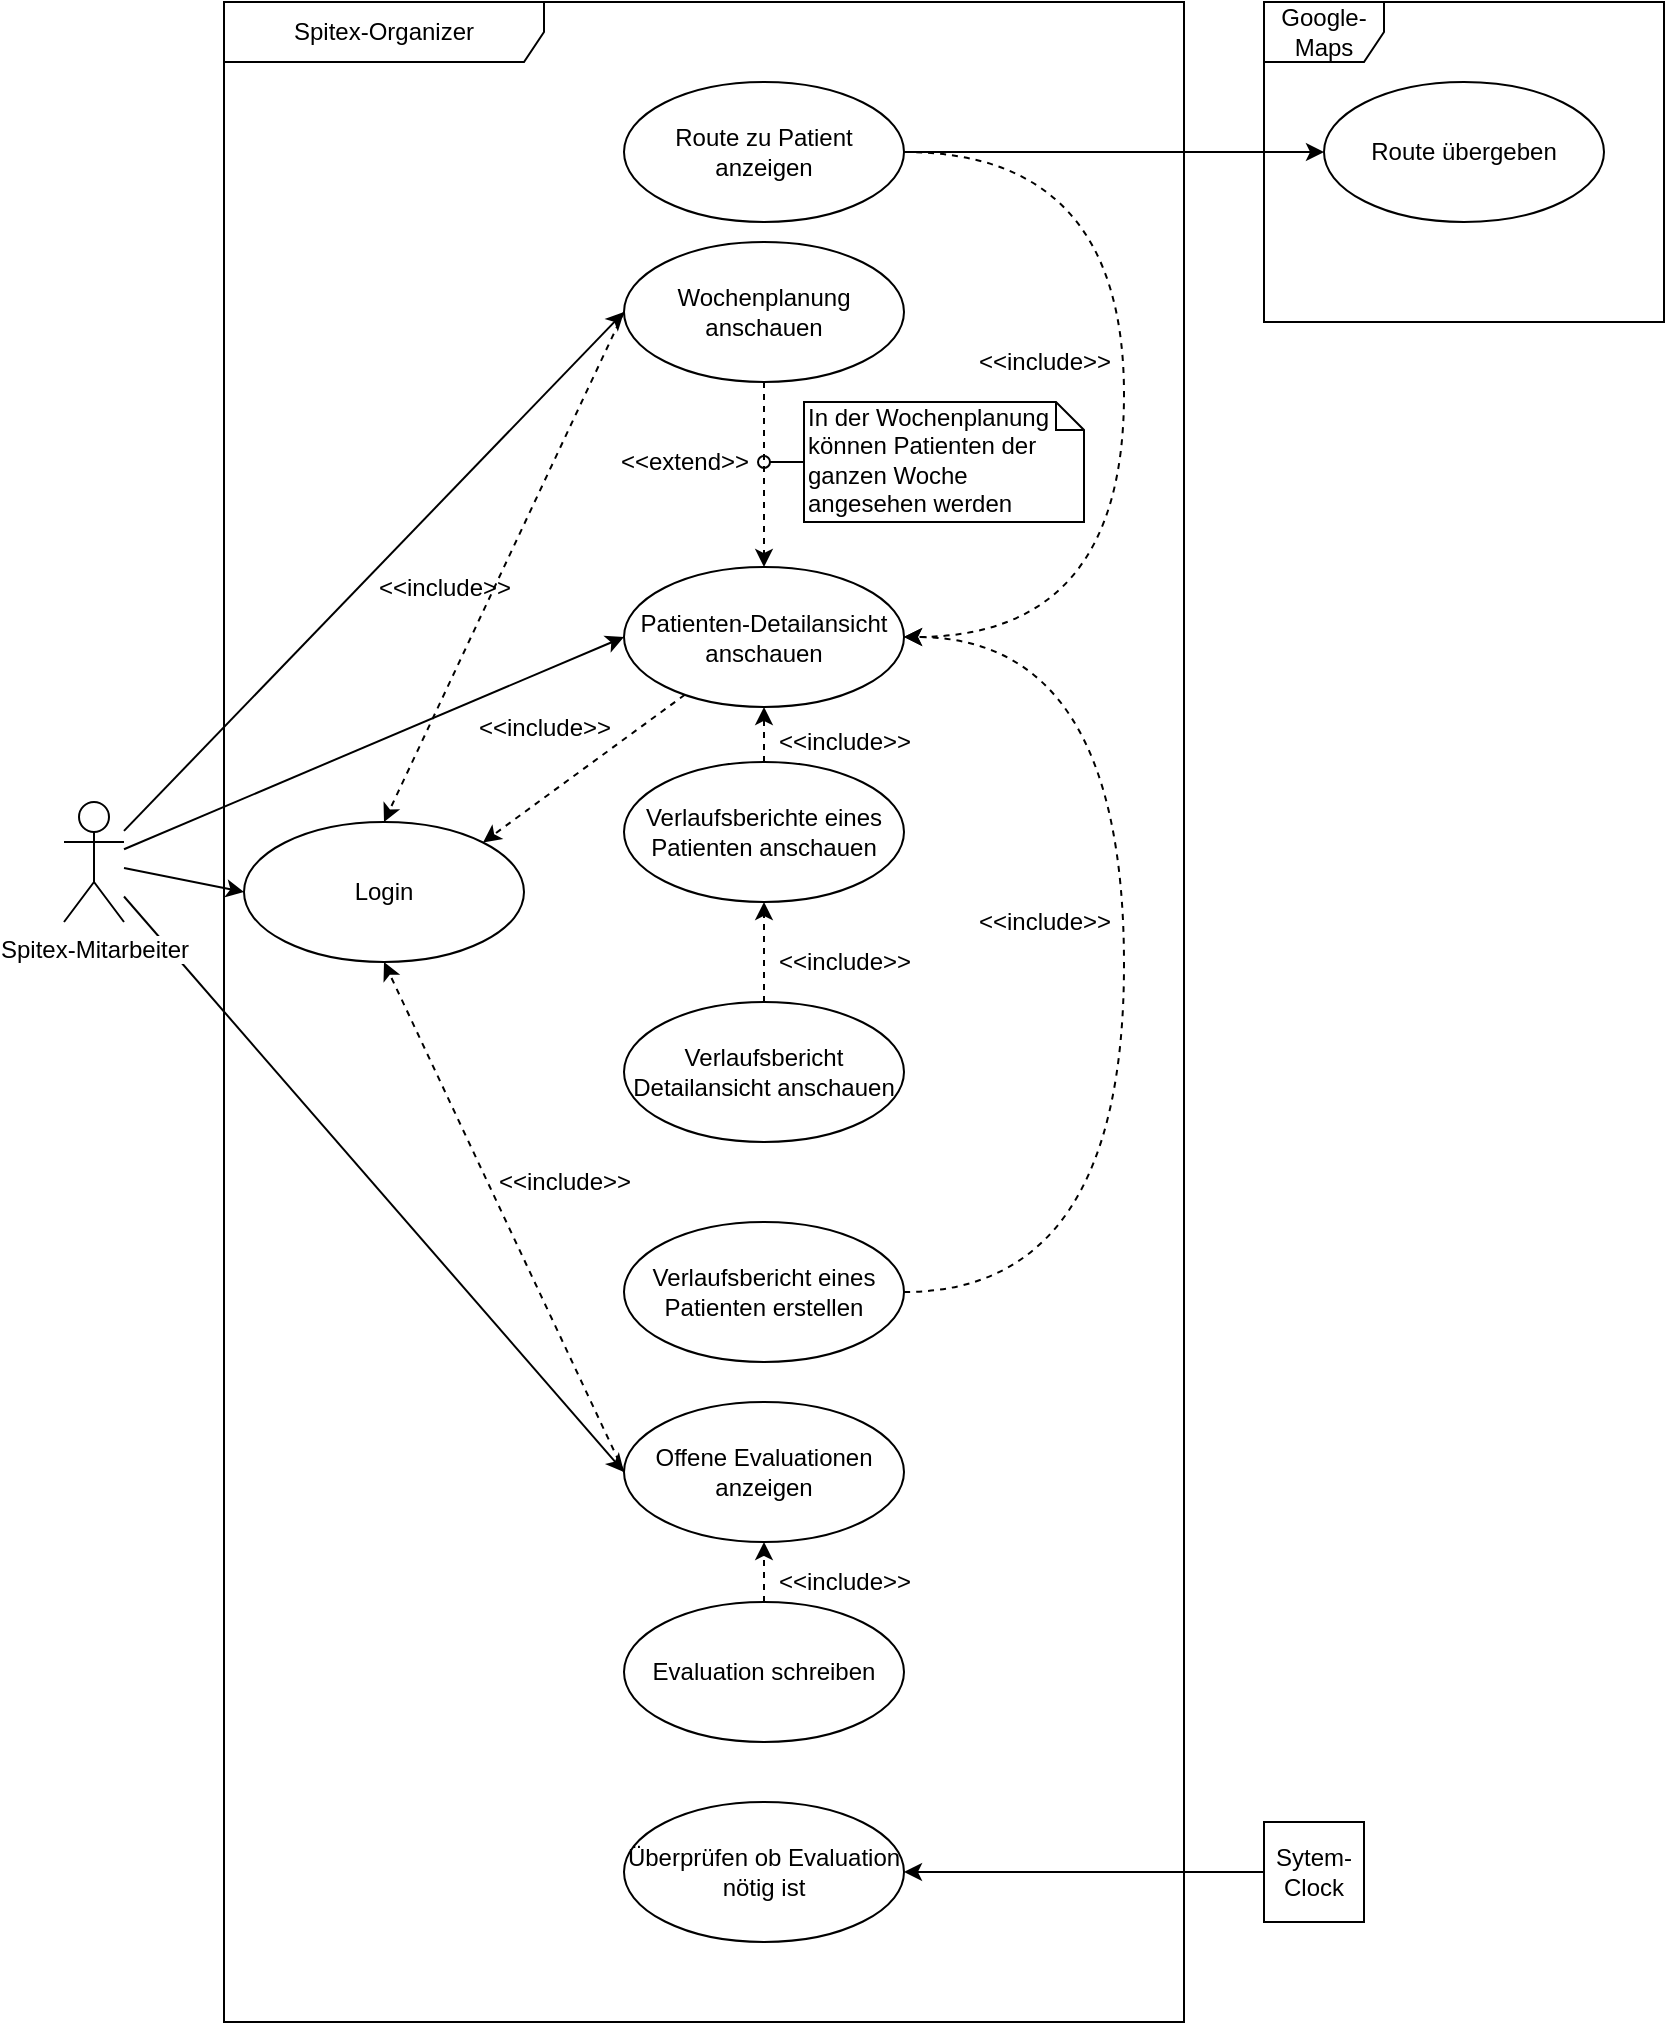 <mxfile version="10.6.0" type="device"><diagram id="qDv5YoyqdV50l1x0LQ8O" name="Page-1"><mxGraphModel dx="1327" dy="808" grid="1" gridSize="10" guides="1" tooltips="1" connect="1" arrows="1" fold="1" page="1" pageScale="1" pageWidth="850" pageHeight="1100" math="0" shadow="0"><root><mxCell id="0"/><mxCell id="1" parent="0"/><mxCell id="88JJqB2Z0JOf3WVHigIB-12" style="edgeStyle=none;rounded=0;jumpStyle=none;orthogonalLoop=1;jettySize=auto;html=1;entryX=0;entryY=0.5;entryDx=0;entryDy=0;strokeColor=#000000;" parent="1" source="88JJqB2Z0JOf3WVHigIB-1" target="88JJqB2Z0JOf3WVHigIB-11" edge="1"><mxGeometry relative="1" as="geometry"/></mxCell><mxCell id="88JJqB2Z0JOf3WVHigIB-13" style="edgeStyle=none;rounded=0;jumpStyle=none;orthogonalLoop=1;jettySize=auto;html=1;entryX=0;entryY=0.5;entryDx=0;entryDy=0;strokeColor=#000000;" parent="1" source="88JJqB2Z0JOf3WVHigIB-1" target="88JJqB2Z0JOf3WVHigIB-5" edge="1"><mxGeometry relative="1" as="geometry"/></mxCell><mxCell id="88JJqB2Z0JOf3WVHigIB-26" style="rounded=0;comic=0;jumpStyle=none;orthogonalLoop=1;jettySize=auto;html=1;entryX=0;entryY=0.5;entryDx=0;entryDy=0;strokeColor=#000000;" parent="1" source="88JJqB2Z0JOf3WVHigIB-1" target="88JJqB2Z0JOf3WVHigIB-25" edge="1"><mxGeometry relative="1" as="geometry"/></mxCell><mxCell id="uNyd-3A5yU8YBffn2tbn-9" style="edgeStyle=none;rounded=0;orthogonalLoop=1;jettySize=auto;html=1;entryX=0;entryY=0.5;entryDx=0;entryDy=0;" edge="1" parent="1" source="88JJqB2Z0JOf3WVHigIB-1" target="uNyd-3A5yU8YBffn2tbn-2"><mxGeometry relative="1" as="geometry"/></mxCell><mxCell id="88JJqB2Z0JOf3WVHigIB-1" value="Spitex-Mitarbeiter" style="shape=umlActor;verticalLabelPosition=bottom;labelBackgroundColor=#ffffff;verticalAlign=top;html=1;outlineConnect=0;" parent="1" vertex="1"><mxGeometry x="40" y="440" width="30" height="60" as="geometry"/></mxCell><mxCell id="88JJqB2Z0JOf3WVHigIB-4" value="Spitex-Organizer" style="shape=umlFrame;whiteSpace=wrap;html=1;width=160;height=30;" parent="1" vertex="1"><mxGeometry x="120" y="40" width="480" height="1010" as="geometry"/></mxCell><mxCell id="88JJqB2Z0JOf3WVHigIB-14" style="edgeStyle=none;rounded=0;jumpStyle=none;orthogonalLoop=1;jettySize=auto;html=1;entryX=0.5;entryY=0;entryDx=0;entryDy=0;dashed=1;comic=0;" parent="1" source="88JJqB2Z0JOf3WVHigIB-5" target="88JJqB2Z0JOf3WVHigIB-11" edge="1"><mxGeometry relative="1" as="geometry"/></mxCell><mxCell id="uNyd-3A5yU8YBffn2tbn-7" style="edgeStyle=none;rounded=0;orthogonalLoop=1;jettySize=auto;html=1;entryX=0.5;entryY=0;entryDx=0;entryDy=0;dashed=1;exitX=0;exitY=0.5;exitDx=0;exitDy=0;" edge="1" parent="1" source="88JJqB2Z0JOf3WVHigIB-5" target="uNyd-3A5yU8YBffn2tbn-2"><mxGeometry relative="1" as="geometry"/></mxCell><mxCell id="88JJqB2Z0JOf3WVHigIB-5" value="Wochenplanung anschauen" style="ellipse;whiteSpace=wrap;html=1;" parent="1" vertex="1"><mxGeometry x="320" y="160" width="140" height="70" as="geometry"/></mxCell><mxCell id="uNyd-3A5yU8YBffn2tbn-5" style="rounded=0;orthogonalLoop=1;jettySize=auto;html=1;entryX=1;entryY=0;entryDx=0;entryDy=0;dashed=1;" edge="1" parent="1" source="88JJqB2Z0JOf3WVHigIB-11" target="uNyd-3A5yU8YBffn2tbn-2"><mxGeometry relative="1" as="geometry"/></mxCell><mxCell id="88JJqB2Z0JOf3WVHigIB-11" value="Patienten-Detailansicht&lt;br&gt;anschauen&lt;br&gt;" style="ellipse;whiteSpace=wrap;html=1;" parent="1" vertex="1"><mxGeometry x="320" y="322.5" width="140" height="70" as="geometry"/></mxCell><mxCell id="88JJqB2Z0JOf3WVHigIB-15" value="&amp;lt;&amp;lt;extend&amp;gt;&amp;gt;" style="text;html=1;resizable=0;autosize=1;align=center;verticalAlign=middle;points=[];fillColor=none;strokeColor=none;rounded=0;" parent="1" vertex="1"><mxGeometry x="310" y="260" width="80" height="20" as="geometry"/></mxCell><mxCell id="88JJqB2Z0JOf3WVHigIB-17" style="edgeStyle=none;rounded=0;comic=0;jumpStyle=none;orthogonalLoop=1;jettySize=auto;html=1;entryX=0.5;entryY=1;entryDx=0;entryDy=0;dashed=1;strokeColor=#000000;" parent="1" source="88JJqB2Z0JOf3WVHigIB-16" target="88JJqB2Z0JOf3WVHigIB-11" edge="1"><mxGeometry relative="1" as="geometry"/></mxCell><mxCell id="88JJqB2Z0JOf3WVHigIB-16" value="Verlaufsberichte eines Patienten anschauen" style="ellipse;whiteSpace=wrap;html=1;" parent="1" vertex="1"><mxGeometry x="320" y="420" width="140" height="70" as="geometry"/></mxCell><mxCell id="88JJqB2Z0JOf3WVHigIB-19" style="edgeStyle=none;rounded=0;comic=0;jumpStyle=none;orthogonalLoop=1;jettySize=auto;html=1;entryX=0.5;entryY=1;entryDx=0;entryDy=0;dashed=1;strokeColor=#000000;" parent="1" source="88JJqB2Z0JOf3WVHigIB-18" target="88JJqB2Z0JOf3WVHigIB-16" edge="1"><mxGeometry relative="1" as="geometry"/></mxCell><mxCell id="88JJqB2Z0JOf3WVHigIB-18" value="Verlaufsbericht Detailansicht anschauen" style="ellipse;whiteSpace=wrap;html=1;" parent="1" vertex="1"><mxGeometry x="320" y="540" width="140" height="70" as="geometry"/></mxCell><mxCell id="88JJqB2Z0JOf3WVHigIB-22" value="" style="edgeStyle=orthogonalEdgeStyle;rounded=0;comic=0;jumpStyle=none;orthogonalLoop=1;jettySize=auto;html=1;dashed=1;strokeColor=#000000;entryX=1;entryY=0.5;entryDx=0;entryDy=0;elbow=vertical;curved=1;" parent="1" source="88JJqB2Z0JOf3WVHigIB-20" target="88JJqB2Z0JOf3WVHigIB-11" edge="1"><mxGeometry relative="1" as="geometry"><mxPoint x="540" y="685" as="targetPoint"/><Array as="points"><mxPoint x="570" y="685"/><mxPoint x="570" y="358"/></Array></mxGeometry></mxCell><mxCell id="88JJqB2Z0JOf3WVHigIB-20" value="Verlaufsbericht eines Patienten erstellen" style="ellipse;whiteSpace=wrap;html=1;" parent="1" vertex="1"><mxGeometry x="320" y="650" width="140" height="70" as="geometry"/></mxCell><mxCell id="88JJqB2Z0JOf3WVHigIB-24" style="edgeStyle=orthogonalEdgeStyle;curved=1;rounded=0;comic=0;jumpStyle=none;orthogonalLoop=1;jettySize=auto;html=1;entryX=1;entryY=0.5;entryDx=0;entryDy=0;dashed=1;strokeColor=#000000;" parent="1" source="88JJqB2Z0JOf3WVHigIB-23" target="88JJqB2Z0JOf3WVHigIB-11" edge="1"><mxGeometry relative="1" as="geometry"><Array as="points"><mxPoint x="570" y="115"/><mxPoint x="570" y="358"/></Array></mxGeometry></mxCell><mxCell id="88JJqB2Z0JOf3WVHigIB-41" style="edgeStyle=none;rounded=0;comic=0;jumpStyle=none;orthogonalLoop=1;jettySize=auto;html=1;entryX=0;entryY=0.5;entryDx=0;entryDy=0;strokeColor=#000000;" parent="1" source="88JJqB2Z0JOf3WVHigIB-23" target="88JJqB2Z0JOf3WVHigIB-40" edge="1"><mxGeometry relative="1" as="geometry"/></mxCell><mxCell id="88JJqB2Z0JOf3WVHigIB-23" value="Route zu Patient anzeigen" style="ellipse;whiteSpace=wrap;html=1;" parent="1" vertex="1"><mxGeometry x="320" y="80" width="140" height="70" as="geometry"/></mxCell><mxCell id="uNyd-3A5yU8YBffn2tbn-8" style="edgeStyle=none;rounded=0;orthogonalLoop=1;jettySize=auto;html=1;entryX=0.5;entryY=1;entryDx=0;entryDy=0;dashed=1;exitX=0;exitY=0.5;exitDx=0;exitDy=0;" edge="1" parent="1" source="88JJqB2Z0JOf3WVHigIB-25" target="uNyd-3A5yU8YBffn2tbn-2"><mxGeometry relative="1" as="geometry"/></mxCell><mxCell id="88JJqB2Z0JOf3WVHigIB-25" value="Offene Evaluationen anzeigen" style="ellipse;whiteSpace=wrap;html=1;" parent="1" vertex="1"><mxGeometry x="320" y="740" width="140" height="70" as="geometry"/></mxCell><mxCell id="88JJqB2Z0JOf3WVHigIB-28" style="edgeStyle=none;rounded=0;comic=0;jumpStyle=none;orthogonalLoop=1;jettySize=auto;html=1;entryX=0.5;entryY=1;entryDx=0;entryDy=0;strokeColor=#000000;dashed=1;" parent="1" source="88JJqB2Z0JOf3WVHigIB-27" target="88JJqB2Z0JOf3WVHigIB-25" edge="1"><mxGeometry relative="1" as="geometry"/></mxCell><mxCell id="88JJqB2Z0JOf3WVHigIB-27" value="Evaluation schreiben" style="ellipse;whiteSpace=wrap;html=1;" parent="1" vertex="1"><mxGeometry x="320" y="840" width="140" height="70" as="geometry"/></mxCell><mxCell id="88JJqB2Z0JOf3WVHigIB-30" value="Überprüfen ob Evaluation nötig ist" style="ellipse;whiteSpace=wrap;html=1;" parent="1" vertex="1"><mxGeometry x="320" y="940" width="140" height="70" as="geometry"/></mxCell><mxCell id="88JJqB2Z0JOf3WVHigIB-32" style="edgeStyle=none;rounded=0;comic=0;jumpStyle=none;orthogonalLoop=1;jettySize=auto;html=1;entryX=1;entryY=0.5;entryDx=0;entryDy=0;strokeColor=#000000;" parent="1" source="88JJqB2Z0JOf3WVHigIB-31" target="88JJqB2Z0JOf3WVHigIB-30" edge="1"><mxGeometry relative="1" as="geometry"/></mxCell><mxCell id="88JJqB2Z0JOf3WVHigIB-31" value="Sytem-Clock" style="whiteSpace=wrap;html=1;aspect=fixed;" parent="1" vertex="1"><mxGeometry x="640" y="950" width="50" height="50" as="geometry"/></mxCell><mxCell id="88JJqB2Z0JOf3WVHigIB-39" value="Google-Maps" style="shape=umlFrame;whiteSpace=wrap;html=1;" parent="1" vertex="1"><mxGeometry x="640" y="40" width="200" height="160" as="geometry"/></mxCell><mxCell id="88JJqB2Z0JOf3WVHigIB-40" value="Route übergeben" style="ellipse;whiteSpace=wrap;html=1;" parent="1" vertex="1"><mxGeometry x="670" y="80" width="140" height="70" as="geometry"/></mxCell><mxCell id="88JJqB2Z0JOf3WVHigIB-43" value="&amp;lt;&amp;lt;include&amp;gt;&amp;gt;" style="text;html=1;resizable=0;autosize=1;align=center;verticalAlign=middle;points=[];fillColor=none;strokeColor=none;rounded=0;" parent="1" vertex="1"><mxGeometry x="390" y="400" width="80" height="20" as="geometry"/></mxCell><mxCell id="88JJqB2Z0JOf3WVHigIB-44" value="&amp;lt;&amp;lt;include&amp;gt;&amp;gt;" style="text;html=1;resizable=0;autosize=1;align=center;verticalAlign=middle;points=[];fillColor=none;strokeColor=none;rounded=0;" parent="1" vertex="1"><mxGeometry x="490" y="490" width="80" height="20" as="geometry"/></mxCell><mxCell id="88JJqB2Z0JOf3WVHigIB-45" value="&amp;lt;&amp;lt;include&amp;gt;&amp;gt;" style="text;html=1;resizable=0;autosize=1;align=center;verticalAlign=middle;points=[];fillColor=none;strokeColor=none;rounded=0;" parent="1" vertex="1"><mxGeometry x="490" y="210" width="80" height="20" as="geometry"/></mxCell><mxCell id="88JJqB2Z0JOf3WVHigIB-46" value="&amp;lt;&amp;lt;include&amp;gt;&amp;gt;" style="text;html=1;resizable=0;autosize=1;align=center;verticalAlign=middle;points=[];fillColor=none;strokeColor=none;rounded=0;" parent="1" vertex="1"><mxGeometry x="390" y="510" width="80" height="20" as="geometry"/></mxCell><mxCell id="88JJqB2Z0JOf3WVHigIB-47" value="&amp;lt;&amp;lt;include&amp;gt;&amp;gt;" style="text;html=1;resizable=0;autosize=1;align=center;verticalAlign=middle;points=[];fillColor=none;strokeColor=none;rounded=0;" parent="1" vertex="1"><mxGeometry x="390" y="820" width="80" height="20" as="geometry"/></mxCell><mxCell id="88JJqB2Z0JOf3WVHigIB-49" style="edgeStyle=none;rounded=0;comic=0;jumpStyle=none;orthogonalLoop=1;jettySize=auto;html=1;exitX=0;exitY=0.5;exitDx=0;exitDy=0;exitPerimeter=0;strokeColor=#000000;endArrow=oval;endFill=0;" parent="1" source="88JJqB2Z0JOf3WVHigIB-48" target="88JJqB2Z0JOf3WVHigIB-15" edge="1"><mxGeometry relative="1" as="geometry"/></mxCell><mxCell id="88JJqB2Z0JOf3WVHigIB-48" value="In der Wochenplanung können Patienten der ganzen Woche angesehen werden" style="shape=note;whiteSpace=wrap;html=1;size=14;verticalAlign=top;align=left;spacingTop=-6;" parent="1" vertex="1"><mxGeometry x="410" y="240" width="140" height="60" as="geometry"/></mxCell><mxCell id="uNyd-3A5yU8YBffn2tbn-2" value="Login" style="ellipse;whiteSpace=wrap;html=1;" vertex="1" parent="1"><mxGeometry x="130" y="450" width="140" height="70" as="geometry"/></mxCell><mxCell id="uNyd-3A5yU8YBffn2tbn-10" value="&amp;lt;&amp;lt;include&amp;gt;&amp;gt;" style="text;html=1;resizable=0;autosize=1;align=center;verticalAlign=middle;points=[];fillColor=none;strokeColor=none;rounded=0;" vertex="1" parent="1"><mxGeometry x="240" y="392.5" width="80" height="20" as="geometry"/></mxCell><mxCell id="uNyd-3A5yU8YBffn2tbn-11" value="&amp;lt;&amp;lt;include&amp;gt;&amp;gt;" style="text;html=1;resizable=0;autosize=1;align=center;verticalAlign=middle;points=[];fillColor=none;strokeColor=none;rounded=0;" vertex="1" parent="1"><mxGeometry x="190" y="322.5" width="80" height="20" as="geometry"/></mxCell><mxCell id="uNyd-3A5yU8YBffn2tbn-13" value="&amp;lt;&amp;lt;include&amp;gt;&amp;gt;" style="text;html=1;resizable=0;autosize=1;align=center;verticalAlign=middle;points=[];fillColor=none;strokeColor=none;rounded=0;" vertex="1" parent="1"><mxGeometry x="250" y="620" width="80" height="20" as="geometry"/></mxCell></root></mxGraphModel></diagram></mxfile>
